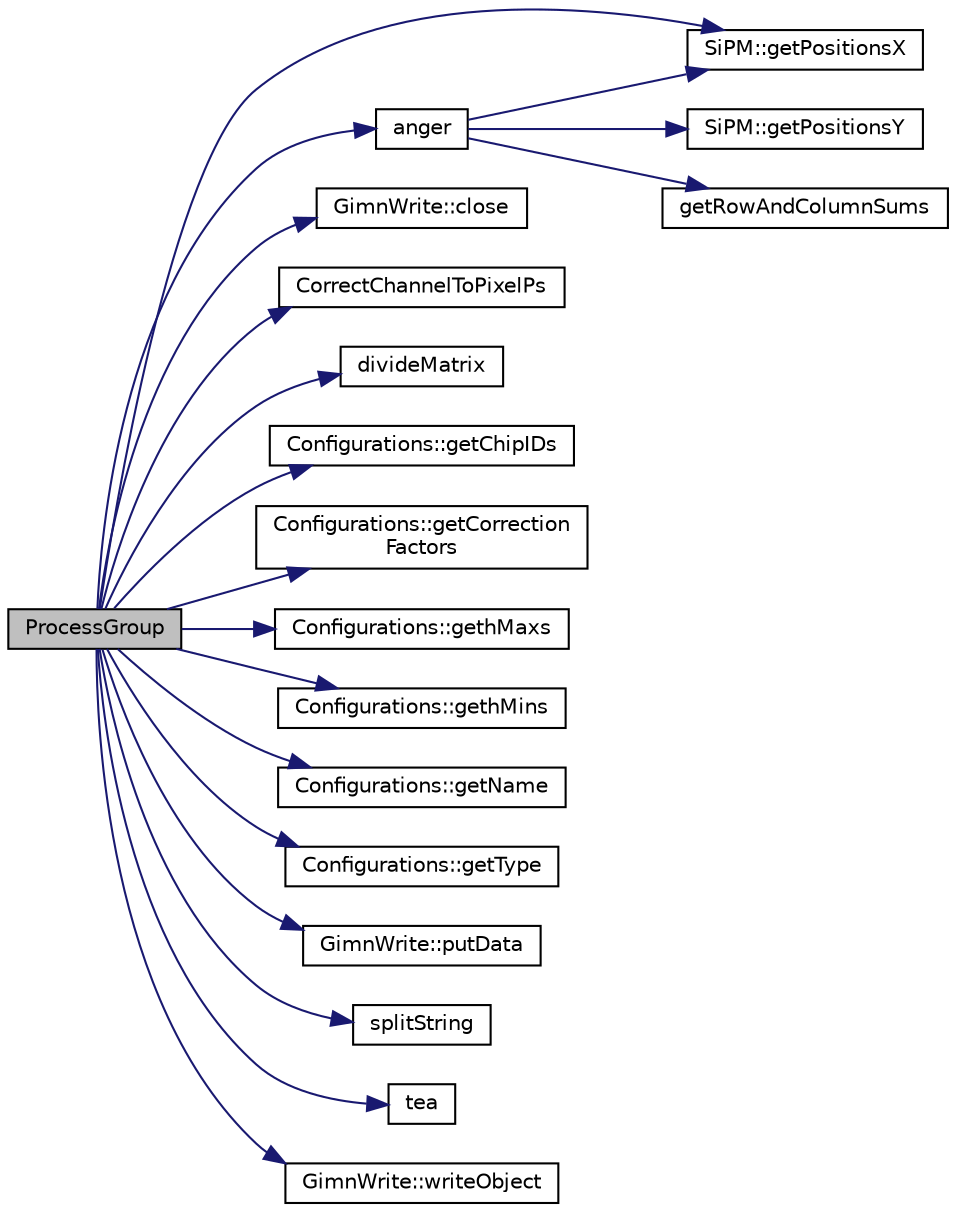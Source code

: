 digraph "ProcessGroup"
{
 // LATEX_PDF_SIZE
  edge [fontname="Helvetica",fontsize="10",labelfontname="Helvetica",labelfontsize="10"];
  node [fontname="Helvetica",fontsize="10",shape=record];
  rankdir="LR";
  Node1 [label="ProcessGroup",height=0.2,width=0.4,color="black", fillcolor="grey75", style="filled", fontcolor="black",tooltip=" "];
  Node1 -> Node2 [color="midnightblue",fontsize="10",style="solid",fontname="Helvetica"];
  Node2 [label="anger",height=0.2,width=0.4,color="black", fillcolor="white", style="filled",URL="$positionings_8C.html#a3594ccf39b56f4d1fb53fcf99bd8f0fd",tooltip=" "];
  Node2 -> Node3 [color="midnightblue",fontsize="10",style="solid",fontname="Helvetica"];
  Node3 [label="SiPM::getPositionsX",height=0.2,width=0.4,color="black", fillcolor="white", style="filled",URL="$classSiPM.html#a635ae10d24ec15e014ce2304b6a2cacd",tooltip="Builded to give access to the vector containing the positions of the SiPM centers in X direction;."];
  Node2 -> Node4 [color="midnightblue",fontsize="10",style="solid",fontname="Helvetica"];
  Node4 [label="SiPM::getPositionsY",height=0.2,width=0.4,color="black", fillcolor="white", style="filled",URL="$classSiPM.html#af5ddd2833d562976f7a337c702fce42e",tooltip="Builded to give access to the vector containing the positions of the SiPM centers in Y direction;."];
  Node2 -> Node5 [color="midnightblue",fontsize="10",style="solid",fontname="Helvetica"];
  Node5 [label="getRowAndColumnSums",height=0.2,width=0.4,color="black", fillcolor="white", style="filled",URL="$Utils_8C.html#a58ded12ac7f7c04057c493ccf56a3f9f",tooltip="Irá gerar a soma em linhas e colunas de uma dada matriz fornecida, este irá passar por referência os ..."];
  Node1 -> Node6 [color="midnightblue",fontsize="10",style="solid",fontname="Helvetica"];
  Node6 [label="GimnWrite::close",height=0.2,width=0.4,color="black", fillcolor="white", style="filled",URL="$classGimnWrite.html#af441b64ae446ea298d77c1047ff0e4b6",tooltip=" "];
  Node1 -> Node7 [color="midnightblue",fontsize="10",style="solid",fontname="Helvetica"];
  Node7 [label="CorrectChannelToPixelPs",height=0.2,width=0.4,color="black", fillcolor="white", style="filled",URL="$Utils_8C.html#a6f1e23b4e523c7cf4a7d7f7f93a6fa79",tooltip="CorrectChannelToPixelPS irá converter um determinado valor de canal das sipms ketek 3325-WB0808 em su..."];
  Node1 -> Node8 [color="midnightblue",fontsize="10",style="solid",fontname="Helvetica"];
  Node8 [label="divideMatrix",height=0.2,width=0.4,color="black", fillcolor="white", style="filled",URL="$Utils_8C.html#a23932ea1202706c57e0283e2e3732286",tooltip="Esta função irá dividir todos os elementos de uma matriz por um determinado valor."];
  Node1 -> Node9 [color="midnightblue",fontsize="10",style="solid",fontname="Helvetica"];
  Node9 [label="Configurations::getChipIDs",height=0.2,width=0.4,color="black", fillcolor="white", style="filled",URL="$classConfigurations.html#ace17727ff1c223937e5d2c348dc4aadd",tooltip=" "];
  Node1 -> Node10 [color="midnightblue",fontsize="10",style="solid",fontname="Helvetica"];
  Node10 [label="Configurations::getCorrection\lFactors",height=0.2,width=0.4,color="black", fillcolor="white", style="filled",URL="$classConfigurations.html#ac3ee3266bb03685d6140514d9f4340ac",tooltip=" "];
  Node1 -> Node11 [color="midnightblue",fontsize="10",style="solid",fontname="Helvetica"];
  Node11 [label="Configurations::gethMaxs",height=0.2,width=0.4,color="black", fillcolor="white", style="filled",URL="$classConfigurations.html#a3d4a74954385babbc4d84eec0851f5c5",tooltip=" "];
  Node1 -> Node12 [color="midnightblue",fontsize="10",style="solid",fontname="Helvetica"];
  Node12 [label="Configurations::gethMins",height=0.2,width=0.4,color="black", fillcolor="white", style="filled",URL="$classConfigurations.html#a383a49ba4ebb632dba52861705548673",tooltip=" "];
  Node1 -> Node13 [color="midnightblue",fontsize="10",style="solid",fontname="Helvetica"];
  Node13 [label="Configurations::getName",height=0.2,width=0.4,color="black", fillcolor="white", style="filled",URL="$classConfigurations.html#a6069927d9a2fe30b1072ccec66211438",tooltip=" "];
  Node1 -> Node3 [color="midnightblue",fontsize="10",style="solid",fontname="Helvetica"];
  Node1 -> Node14 [color="midnightblue",fontsize="10",style="solid",fontname="Helvetica"];
  Node14 [label="Configurations::getType",height=0.2,width=0.4,color="black", fillcolor="white", style="filled",URL="$classConfigurations.html#aa35a1d10ce57058b465ca6134715c50e",tooltip=" "];
  Node1 -> Node15 [color="midnightblue",fontsize="10",style="solid",fontname="Helvetica"];
  Node15 [label="GimnWrite::putData",height=0.2,width=0.4,color="black", fillcolor="white", style="filled",URL="$classGimnWrite.html#ac34e33df18488a906e9e2c7e033ea0cb",tooltip="Este método irá carregar os dados processados em cada evento para as arvores que serão escritas no ar..."];
  Node1 -> Node16 [color="midnightblue",fontsize="10",style="solid",fontname="Helvetica"];
  Node16 [label="splitString",height=0.2,width=0.4,color="black", fillcolor="white", style="filled",URL="$Utils_8C.html#a20f5ab9d09a254c776886ca97b67872c",tooltip="splitString é uma função que irá separar em um vetor de strings uma determinada string a partir de um..."];
  Node1 -> Node17 [color="midnightblue",fontsize="10",style="solid",fontname="Helvetica"];
  Node17 [label="tea",height=0.2,width=0.4,color="black", fillcolor="white", style="filled",URL="$timing_8C.html#a3236e93cd277b7408821fc3adf3c48e9",tooltip=" "];
  Node1 -> Node18 [color="midnightblue",fontsize="10",style="solid",fontname="Helvetica"];
  Node18 [label="GimnWrite::writeObject",height=0.2,width=0.4,color="black", fillcolor="white", style="filled",URL="$classGimnWrite.html#aa3a85d6a4e5119988fe491b22b51df2c",tooltip="Guarda os dados dos diversos histogramas coletados em pastas dentro do arquivo root gerado."];
}
